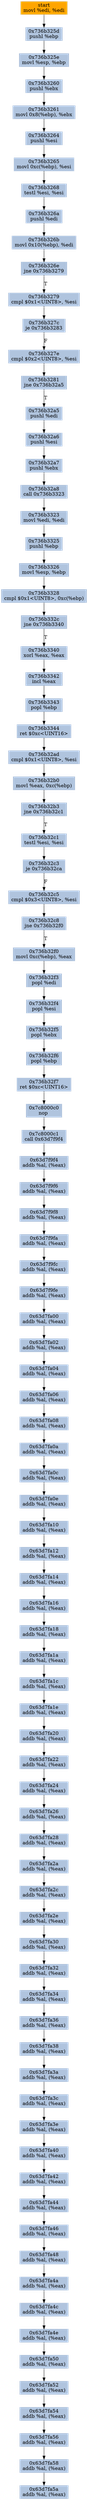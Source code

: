 digraph G {
node[shape=rectangle,style=filled,fillcolor=lightsteelblue,color=lightsteelblue]
bgcolor="transparent"
a0x736b325bmovl_edi_edi[label="start\nmovl %edi, %edi",color="lightgrey",fillcolor="orange"];
a0x736b325dpushl_ebp[label="0x736b325d\npushl %ebp"];
a0x736b325emovl_esp_ebp[label="0x736b325e\nmovl %esp, %ebp"];
a0x736b3260pushl_ebx[label="0x736b3260\npushl %ebx"];
a0x736b3261movl_0x8ebp__ebx[label="0x736b3261\nmovl 0x8(%ebp), %ebx"];
a0x736b3264pushl_esi[label="0x736b3264\npushl %esi"];
a0x736b3265movl_0xcebp__esi[label="0x736b3265\nmovl 0xc(%ebp), %esi"];
a0x736b3268testl_esi_esi[label="0x736b3268\ntestl %esi, %esi"];
a0x736b326apushl_edi[label="0x736b326a\npushl %edi"];
a0x736b326bmovl_0x10ebp__edi[label="0x736b326b\nmovl 0x10(%ebp), %edi"];
a0x736b326ejne_0x736b3279[label="0x736b326e\njne 0x736b3279"];
a0x736b3279cmpl_0x1UINT8_esi[label="0x736b3279\ncmpl $0x1<UINT8>, %esi"];
a0x736b327cje_0x736b3283[label="0x736b327c\nje 0x736b3283"];
a0x736b327ecmpl_0x2UINT8_esi[label="0x736b327e\ncmpl $0x2<UINT8>, %esi"];
a0x736b3281jne_0x736b32a5[label="0x736b3281\njne 0x736b32a5"];
a0x736b32a5pushl_edi[label="0x736b32a5\npushl %edi"];
a0x736b32a6pushl_esi[label="0x736b32a6\npushl %esi"];
a0x736b32a7pushl_ebx[label="0x736b32a7\npushl %ebx"];
a0x736b32a8call_0x736b3323[label="0x736b32a8\ncall 0x736b3323"];
a0x736b3323movl_edi_edi[label="0x736b3323\nmovl %edi, %edi"];
a0x736b3325pushl_ebp[label="0x736b3325\npushl %ebp"];
a0x736b3326movl_esp_ebp[label="0x736b3326\nmovl %esp, %ebp"];
a0x736b3328cmpl_0x1UINT8_0xcebp_[label="0x736b3328\ncmpl $0x1<UINT8>, 0xc(%ebp)"];
a0x736b332cjne_0x736b3340[label="0x736b332c\njne 0x736b3340"];
a0x736b3340xorl_eax_eax[label="0x736b3340\nxorl %eax, %eax"];
a0x736b3342incl_eax[label="0x736b3342\nincl %eax"];
a0x736b3343popl_ebp[label="0x736b3343\npopl %ebp"];
a0x736b3344ret_0xcUINT16[label="0x736b3344\nret $0xc<UINT16>"];
a0x736b32adcmpl_0x1UINT8_esi[label="0x736b32ad\ncmpl $0x1<UINT8>, %esi"];
a0x736b32b0movl_eax_0xcebp_[label="0x736b32b0\nmovl %eax, 0xc(%ebp)"];
a0x736b32b3jne_0x736b32c1[label="0x736b32b3\njne 0x736b32c1"];
a0x736b32c1testl_esi_esi[label="0x736b32c1\ntestl %esi, %esi"];
a0x736b32c3je_0x736b32ca[label="0x736b32c3\nje 0x736b32ca"];
a0x736b32c5cmpl_0x3UINT8_esi[label="0x736b32c5\ncmpl $0x3<UINT8>, %esi"];
a0x736b32c8jne_0x736b32f0[label="0x736b32c8\njne 0x736b32f0"];
a0x736b32f0movl_0xcebp__eax[label="0x736b32f0\nmovl 0xc(%ebp), %eax"];
a0x736b32f3popl_edi[label="0x736b32f3\npopl %edi"];
a0x736b32f4popl_esi[label="0x736b32f4\npopl %esi"];
a0x736b32f5popl_ebx[label="0x736b32f5\npopl %ebx"];
a0x736b32f6popl_ebp[label="0x736b32f6\npopl %ebp"];
a0x736b32f7ret_0xcUINT16[label="0x736b32f7\nret $0xc<UINT16>"];
a0x7c8000c0nop_[label="0x7c8000c0\nnop "];
a0x7c8000c1call_0x63d7f9f4[label="0x7c8000c1\ncall 0x63d7f9f4"];
a0x63d7f9f4addb_al_eax_[label="0x63d7f9f4\naddb %al, (%eax)"];
a0x63d7f9f6addb_al_eax_[label="0x63d7f9f6\naddb %al, (%eax)"];
a0x63d7f9f8addb_al_eax_[label="0x63d7f9f8\naddb %al, (%eax)"];
a0x63d7f9faaddb_al_eax_[label="0x63d7f9fa\naddb %al, (%eax)"];
a0x63d7f9fcaddb_al_eax_[label="0x63d7f9fc\naddb %al, (%eax)"];
a0x63d7f9feaddb_al_eax_[label="0x63d7f9fe\naddb %al, (%eax)"];
a0x63d7fa00addb_al_eax_[label="0x63d7fa00\naddb %al, (%eax)"];
a0x63d7fa02addb_al_eax_[label="0x63d7fa02\naddb %al, (%eax)"];
a0x63d7fa04addb_al_eax_[label="0x63d7fa04\naddb %al, (%eax)"];
a0x63d7fa06addb_al_eax_[label="0x63d7fa06\naddb %al, (%eax)"];
a0x63d7fa08addb_al_eax_[label="0x63d7fa08\naddb %al, (%eax)"];
a0x63d7fa0aaddb_al_eax_[label="0x63d7fa0a\naddb %al, (%eax)"];
a0x63d7fa0caddb_al_eax_[label="0x63d7fa0c\naddb %al, (%eax)"];
a0x63d7fa0eaddb_al_eax_[label="0x63d7fa0e\naddb %al, (%eax)"];
a0x63d7fa10addb_al_eax_[label="0x63d7fa10\naddb %al, (%eax)"];
a0x63d7fa12addb_al_eax_[label="0x63d7fa12\naddb %al, (%eax)"];
a0x63d7fa14addb_al_eax_[label="0x63d7fa14\naddb %al, (%eax)"];
a0x63d7fa16addb_al_eax_[label="0x63d7fa16\naddb %al, (%eax)"];
a0x63d7fa18addb_al_eax_[label="0x63d7fa18\naddb %al, (%eax)"];
a0x63d7fa1aaddb_al_eax_[label="0x63d7fa1a\naddb %al, (%eax)"];
a0x63d7fa1caddb_al_eax_[label="0x63d7fa1c\naddb %al, (%eax)"];
a0x63d7fa1eaddb_al_eax_[label="0x63d7fa1e\naddb %al, (%eax)"];
a0x63d7fa20addb_al_eax_[label="0x63d7fa20\naddb %al, (%eax)"];
a0x63d7fa22addb_al_eax_[label="0x63d7fa22\naddb %al, (%eax)"];
a0x63d7fa24addb_al_eax_[label="0x63d7fa24\naddb %al, (%eax)"];
a0x63d7fa26addb_al_eax_[label="0x63d7fa26\naddb %al, (%eax)"];
a0x63d7fa28addb_al_eax_[label="0x63d7fa28\naddb %al, (%eax)"];
a0x63d7fa2aaddb_al_eax_[label="0x63d7fa2a\naddb %al, (%eax)"];
a0x63d7fa2caddb_al_eax_[label="0x63d7fa2c\naddb %al, (%eax)"];
a0x63d7fa2eaddb_al_eax_[label="0x63d7fa2e\naddb %al, (%eax)"];
a0x63d7fa30addb_al_eax_[label="0x63d7fa30\naddb %al, (%eax)"];
a0x63d7fa32addb_al_eax_[label="0x63d7fa32\naddb %al, (%eax)"];
a0x63d7fa34addb_al_eax_[label="0x63d7fa34\naddb %al, (%eax)"];
a0x63d7fa36addb_al_eax_[label="0x63d7fa36\naddb %al, (%eax)"];
a0x63d7fa38addb_al_eax_[label="0x63d7fa38\naddb %al, (%eax)"];
a0x63d7fa3aaddb_al_eax_[label="0x63d7fa3a\naddb %al, (%eax)"];
a0x63d7fa3caddb_al_eax_[label="0x63d7fa3c\naddb %al, (%eax)"];
a0x63d7fa3eaddb_al_eax_[label="0x63d7fa3e\naddb %al, (%eax)"];
a0x63d7fa40addb_al_eax_[label="0x63d7fa40\naddb %al, (%eax)"];
a0x63d7fa42addb_al_eax_[label="0x63d7fa42\naddb %al, (%eax)"];
a0x63d7fa44addb_al_eax_[label="0x63d7fa44\naddb %al, (%eax)"];
a0x63d7fa46addb_al_eax_[label="0x63d7fa46\naddb %al, (%eax)"];
a0x63d7fa48addb_al_eax_[label="0x63d7fa48\naddb %al, (%eax)"];
a0x63d7fa4aaddb_al_eax_[label="0x63d7fa4a\naddb %al, (%eax)"];
a0x63d7fa4caddb_al_eax_[label="0x63d7fa4c\naddb %al, (%eax)"];
a0x63d7fa4eaddb_al_eax_[label="0x63d7fa4e\naddb %al, (%eax)"];
a0x63d7fa50addb_al_eax_[label="0x63d7fa50\naddb %al, (%eax)"];
a0x63d7fa52addb_al_eax_[label="0x63d7fa52\naddb %al, (%eax)"];
a0x63d7fa54addb_al_eax_[label="0x63d7fa54\naddb %al, (%eax)"];
a0x63d7fa56addb_al_eax_[label="0x63d7fa56\naddb %al, (%eax)"];
a0x63d7fa58addb_al_eax_[label="0x63d7fa58\naddb %al, (%eax)"];
a0x63d7fa5aaddb_al_eax_[label="0x63d7fa5a\naddb %al, (%eax)"];
a0x736b325bmovl_edi_edi -> a0x736b325dpushl_ebp [color="#000000"];
a0x736b325dpushl_ebp -> a0x736b325emovl_esp_ebp [color="#000000"];
a0x736b325emovl_esp_ebp -> a0x736b3260pushl_ebx [color="#000000"];
a0x736b3260pushl_ebx -> a0x736b3261movl_0x8ebp__ebx [color="#000000"];
a0x736b3261movl_0x8ebp__ebx -> a0x736b3264pushl_esi [color="#000000"];
a0x736b3264pushl_esi -> a0x736b3265movl_0xcebp__esi [color="#000000"];
a0x736b3265movl_0xcebp__esi -> a0x736b3268testl_esi_esi [color="#000000"];
a0x736b3268testl_esi_esi -> a0x736b326apushl_edi [color="#000000"];
a0x736b326apushl_edi -> a0x736b326bmovl_0x10ebp__edi [color="#000000"];
a0x736b326bmovl_0x10ebp__edi -> a0x736b326ejne_0x736b3279 [color="#000000"];
a0x736b326ejne_0x736b3279 -> a0x736b3279cmpl_0x1UINT8_esi [color="#000000",label="T"];
a0x736b3279cmpl_0x1UINT8_esi -> a0x736b327cje_0x736b3283 [color="#000000"];
a0x736b327cje_0x736b3283 -> a0x736b327ecmpl_0x2UINT8_esi [color="#000000",label="F"];
a0x736b327ecmpl_0x2UINT8_esi -> a0x736b3281jne_0x736b32a5 [color="#000000"];
a0x736b3281jne_0x736b32a5 -> a0x736b32a5pushl_edi [color="#000000",label="T"];
a0x736b32a5pushl_edi -> a0x736b32a6pushl_esi [color="#000000"];
a0x736b32a6pushl_esi -> a0x736b32a7pushl_ebx [color="#000000"];
a0x736b32a7pushl_ebx -> a0x736b32a8call_0x736b3323 [color="#000000"];
a0x736b32a8call_0x736b3323 -> a0x736b3323movl_edi_edi [color="#000000"];
a0x736b3323movl_edi_edi -> a0x736b3325pushl_ebp [color="#000000"];
a0x736b3325pushl_ebp -> a0x736b3326movl_esp_ebp [color="#000000"];
a0x736b3326movl_esp_ebp -> a0x736b3328cmpl_0x1UINT8_0xcebp_ [color="#000000"];
a0x736b3328cmpl_0x1UINT8_0xcebp_ -> a0x736b332cjne_0x736b3340 [color="#000000"];
a0x736b332cjne_0x736b3340 -> a0x736b3340xorl_eax_eax [color="#000000",label="T"];
a0x736b3340xorl_eax_eax -> a0x736b3342incl_eax [color="#000000"];
a0x736b3342incl_eax -> a0x736b3343popl_ebp [color="#000000"];
a0x736b3343popl_ebp -> a0x736b3344ret_0xcUINT16 [color="#000000"];
a0x736b3344ret_0xcUINT16 -> a0x736b32adcmpl_0x1UINT8_esi [color="#000000"];
a0x736b32adcmpl_0x1UINT8_esi -> a0x736b32b0movl_eax_0xcebp_ [color="#000000"];
a0x736b32b0movl_eax_0xcebp_ -> a0x736b32b3jne_0x736b32c1 [color="#000000"];
a0x736b32b3jne_0x736b32c1 -> a0x736b32c1testl_esi_esi [color="#000000",label="T"];
a0x736b32c1testl_esi_esi -> a0x736b32c3je_0x736b32ca [color="#000000"];
a0x736b32c3je_0x736b32ca -> a0x736b32c5cmpl_0x3UINT8_esi [color="#000000",label="F"];
a0x736b32c5cmpl_0x3UINT8_esi -> a0x736b32c8jne_0x736b32f0 [color="#000000"];
a0x736b32c8jne_0x736b32f0 -> a0x736b32f0movl_0xcebp__eax [color="#000000",label="T"];
a0x736b32f0movl_0xcebp__eax -> a0x736b32f3popl_edi [color="#000000"];
a0x736b32f3popl_edi -> a0x736b32f4popl_esi [color="#000000"];
a0x736b32f4popl_esi -> a0x736b32f5popl_ebx [color="#000000"];
a0x736b32f5popl_ebx -> a0x736b32f6popl_ebp [color="#000000"];
a0x736b32f6popl_ebp -> a0x736b32f7ret_0xcUINT16 [color="#000000"];
a0x736b32f7ret_0xcUINT16 -> a0x7c8000c0nop_ [color="#000000"];
a0x7c8000c0nop_ -> a0x7c8000c1call_0x63d7f9f4 [color="#000000"];
a0x7c8000c1call_0x63d7f9f4 -> a0x63d7f9f4addb_al_eax_ [color="#000000"];
a0x63d7f9f4addb_al_eax_ -> a0x63d7f9f6addb_al_eax_ [color="#000000"];
a0x63d7f9f6addb_al_eax_ -> a0x63d7f9f8addb_al_eax_ [color="#000000"];
a0x63d7f9f8addb_al_eax_ -> a0x63d7f9faaddb_al_eax_ [color="#000000"];
a0x63d7f9faaddb_al_eax_ -> a0x63d7f9fcaddb_al_eax_ [color="#000000"];
a0x63d7f9fcaddb_al_eax_ -> a0x63d7f9feaddb_al_eax_ [color="#000000"];
a0x63d7f9feaddb_al_eax_ -> a0x63d7fa00addb_al_eax_ [color="#000000"];
a0x63d7fa00addb_al_eax_ -> a0x63d7fa02addb_al_eax_ [color="#000000"];
a0x63d7fa02addb_al_eax_ -> a0x63d7fa04addb_al_eax_ [color="#000000"];
a0x63d7fa04addb_al_eax_ -> a0x63d7fa06addb_al_eax_ [color="#000000"];
a0x63d7fa06addb_al_eax_ -> a0x63d7fa08addb_al_eax_ [color="#000000"];
a0x63d7fa08addb_al_eax_ -> a0x63d7fa0aaddb_al_eax_ [color="#000000"];
a0x63d7fa0aaddb_al_eax_ -> a0x63d7fa0caddb_al_eax_ [color="#000000"];
a0x63d7fa0caddb_al_eax_ -> a0x63d7fa0eaddb_al_eax_ [color="#000000"];
a0x63d7fa0eaddb_al_eax_ -> a0x63d7fa10addb_al_eax_ [color="#000000"];
a0x63d7fa10addb_al_eax_ -> a0x63d7fa12addb_al_eax_ [color="#000000"];
a0x63d7fa12addb_al_eax_ -> a0x63d7fa14addb_al_eax_ [color="#000000"];
a0x63d7fa14addb_al_eax_ -> a0x63d7fa16addb_al_eax_ [color="#000000"];
a0x63d7fa16addb_al_eax_ -> a0x63d7fa18addb_al_eax_ [color="#000000"];
a0x63d7fa18addb_al_eax_ -> a0x63d7fa1aaddb_al_eax_ [color="#000000"];
a0x63d7fa1aaddb_al_eax_ -> a0x63d7fa1caddb_al_eax_ [color="#000000"];
a0x63d7fa1caddb_al_eax_ -> a0x63d7fa1eaddb_al_eax_ [color="#000000"];
a0x63d7fa1eaddb_al_eax_ -> a0x63d7fa20addb_al_eax_ [color="#000000"];
a0x63d7fa20addb_al_eax_ -> a0x63d7fa22addb_al_eax_ [color="#000000"];
a0x63d7fa22addb_al_eax_ -> a0x63d7fa24addb_al_eax_ [color="#000000"];
a0x63d7fa24addb_al_eax_ -> a0x63d7fa26addb_al_eax_ [color="#000000"];
a0x63d7fa26addb_al_eax_ -> a0x63d7fa28addb_al_eax_ [color="#000000"];
a0x63d7fa28addb_al_eax_ -> a0x63d7fa2aaddb_al_eax_ [color="#000000"];
a0x63d7fa2aaddb_al_eax_ -> a0x63d7fa2caddb_al_eax_ [color="#000000"];
a0x63d7fa2caddb_al_eax_ -> a0x63d7fa2eaddb_al_eax_ [color="#000000"];
a0x63d7fa2eaddb_al_eax_ -> a0x63d7fa30addb_al_eax_ [color="#000000"];
a0x63d7fa30addb_al_eax_ -> a0x63d7fa32addb_al_eax_ [color="#000000"];
a0x63d7fa32addb_al_eax_ -> a0x63d7fa34addb_al_eax_ [color="#000000"];
a0x63d7fa34addb_al_eax_ -> a0x63d7fa36addb_al_eax_ [color="#000000"];
a0x63d7fa36addb_al_eax_ -> a0x63d7fa38addb_al_eax_ [color="#000000"];
a0x63d7fa38addb_al_eax_ -> a0x63d7fa3aaddb_al_eax_ [color="#000000"];
a0x63d7fa3aaddb_al_eax_ -> a0x63d7fa3caddb_al_eax_ [color="#000000"];
a0x63d7fa3caddb_al_eax_ -> a0x63d7fa3eaddb_al_eax_ [color="#000000"];
a0x63d7fa3eaddb_al_eax_ -> a0x63d7fa40addb_al_eax_ [color="#000000"];
a0x63d7fa40addb_al_eax_ -> a0x63d7fa42addb_al_eax_ [color="#000000"];
a0x63d7fa42addb_al_eax_ -> a0x63d7fa44addb_al_eax_ [color="#000000"];
a0x63d7fa44addb_al_eax_ -> a0x63d7fa46addb_al_eax_ [color="#000000"];
a0x63d7fa46addb_al_eax_ -> a0x63d7fa48addb_al_eax_ [color="#000000"];
a0x63d7fa48addb_al_eax_ -> a0x63d7fa4aaddb_al_eax_ [color="#000000"];
a0x63d7fa4aaddb_al_eax_ -> a0x63d7fa4caddb_al_eax_ [color="#000000"];
a0x63d7fa4caddb_al_eax_ -> a0x63d7fa4eaddb_al_eax_ [color="#000000"];
a0x63d7fa4eaddb_al_eax_ -> a0x63d7fa50addb_al_eax_ [color="#000000"];
a0x63d7fa50addb_al_eax_ -> a0x63d7fa52addb_al_eax_ [color="#000000"];
a0x63d7fa52addb_al_eax_ -> a0x63d7fa54addb_al_eax_ [color="#000000"];
a0x63d7fa54addb_al_eax_ -> a0x63d7fa56addb_al_eax_ [color="#000000"];
a0x63d7fa56addb_al_eax_ -> a0x63d7fa58addb_al_eax_ [color="#000000"];
a0x63d7fa58addb_al_eax_ -> a0x63d7fa5aaddb_al_eax_ [color="#000000"];
}

